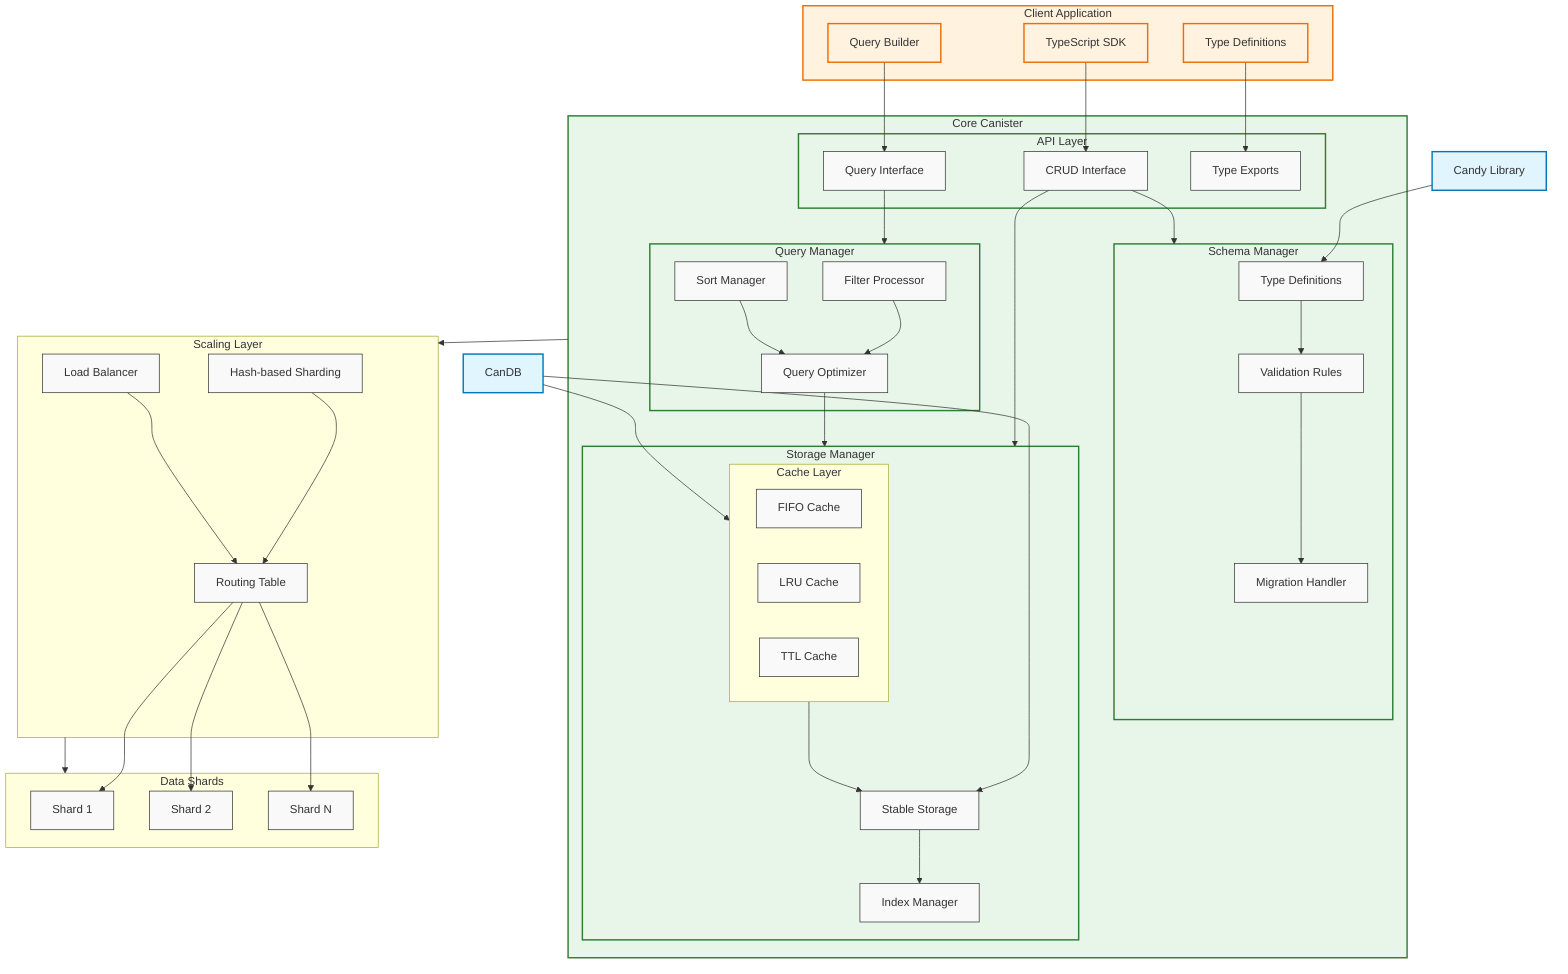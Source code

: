 flowchart TB
    subgraph Client["Client Application"]
        TS["TypeScript SDK"]
        QB["Query Builder"]
        TG["Type Definitions"]
    end

    subgraph CoreCanister["Core Canister"]
        subgraph API["API Layer"]
            CRUD["CRUD Interface"]
            QI["Query Interface"]
            TE["Type Exports"]
        end

        subgraph SM["Schema Manager"]
            TD["Type Definitions"]
            VR["Validation Rules"]
            MH["Migration Handler"]
        end

        subgraph STM["Storage Manager"]
            subgraph CL["Cache Layer"]
                FIFO["FIFO Cache"]
                LRU["LRU Cache"]
                TTL["TTL Cache"]
            end
            SS["Stable Storage"]
            IM["Index Manager"]
        end

        subgraph QM["Query Manager"]
            FP["Filter Processor"]
            SO["Sort Manager"]
            QO["Query Optimizer"]
        end
    end

    subgraph ScalingLayer["Scaling Layer"]
        HS["Hash-based Sharding"]
        LB["Load Balancer"]
        RT["Routing Table"]
    end

    subgraph DataShards["Data Shards"]
        S1["Shard 1"]
        S2["Shard 2"]
        S3["Shard N"]
    end

    %% External Dependencies
    CanDB["CanDB"]
    Candy["Candy Library"]

    %% Client to API Layer Connections
    TS --> CRUD
    QB --> QI
    TG --> TE

    %% API Layer to Internal Components
    CRUD --> SM
    CRUD --> STM
    QI --> QM

    %% Schema Manager Connections
    TD --> VR
    VR --> MH

    %% Storage Manager Connections
    CL --> SS
    SS --> IM

    %% Query Manager Connections
    FP --> QO
    SO --> QO
    QO --> STM

    %% Scaling Layer Connections
    CoreCanister --> ScalingLayer
    ScalingLayer --> DataShards
    HS --> RT
    LB --> RT
    RT --> S1 & S2 & S3

    %% External Dependencies Connections
    CanDB --> SS
    CanDB --> CL
    Candy --> TD
    
    classDef default fill:#f9f9f9,stroke:#333,stroke-width:1px
    classDef external fill:#e1f5fe,stroke:#0277bd,stroke-width:2px
    classDef core fill:#e8f5e9,stroke:#2e7d32,stroke-width:2px
    classDef client fill:#fff3e0,stroke:#ef6c00,stroke-width:2px
    
    class CanDB,Candy external
    class CoreCanister,SM,STM,QM,API core
    class Client,TS,QB,TG client
